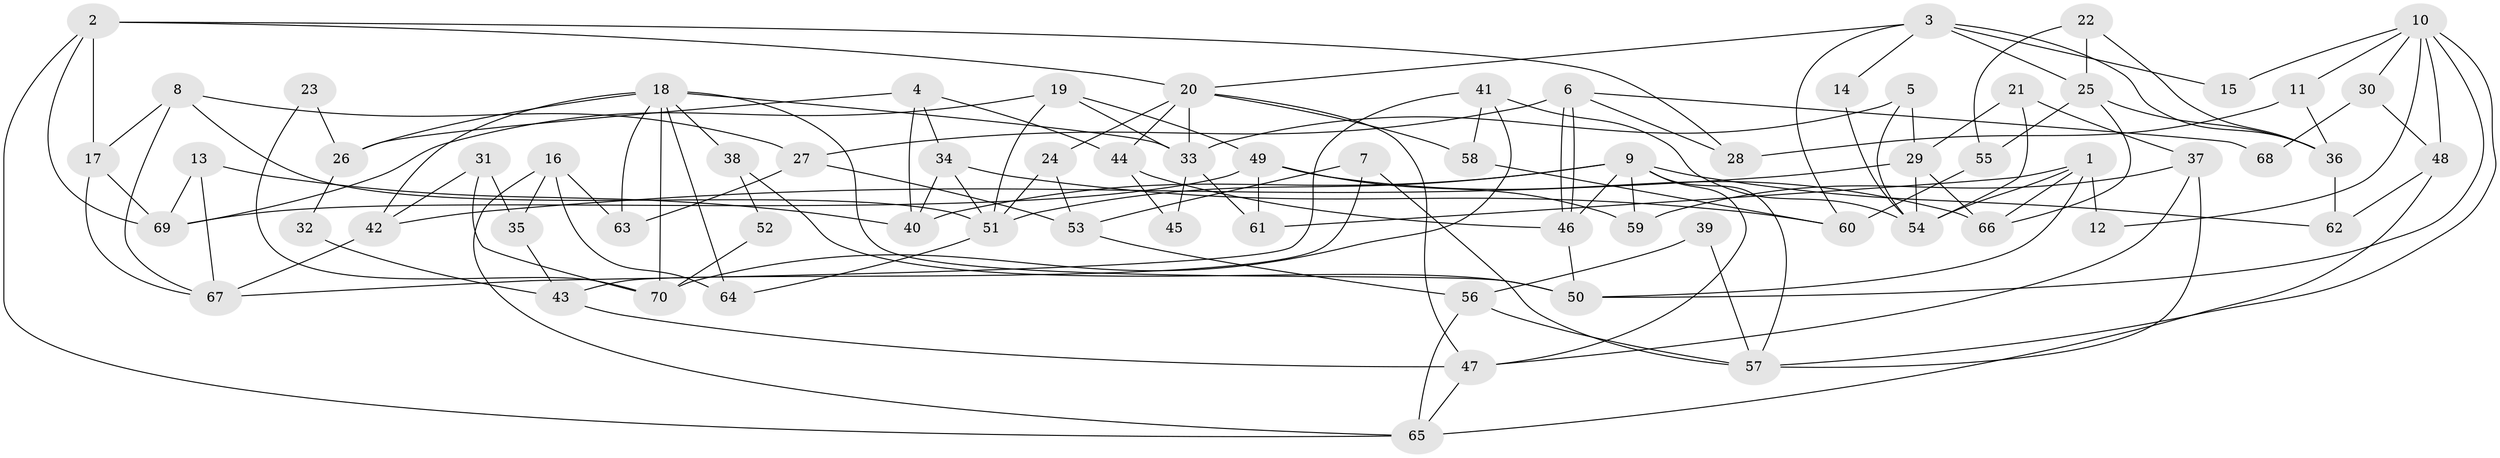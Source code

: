 // Generated by graph-tools (version 1.1) at 2025/50/03/09/25 03:50:05]
// undirected, 70 vertices, 140 edges
graph export_dot {
graph [start="1"]
  node [color=gray90,style=filled];
  1;
  2;
  3;
  4;
  5;
  6;
  7;
  8;
  9;
  10;
  11;
  12;
  13;
  14;
  15;
  16;
  17;
  18;
  19;
  20;
  21;
  22;
  23;
  24;
  25;
  26;
  27;
  28;
  29;
  30;
  31;
  32;
  33;
  34;
  35;
  36;
  37;
  38;
  39;
  40;
  41;
  42;
  43;
  44;
  45;
  46;
  47;
  48;
  49;
  50;
  51;
  52;
  53;
  54;
  55;
  56;
  57;
  58;
  59;
  60;
  61;
  62;
  63;
  64;
  65;
  66;
  67;
  68;
  69;
  70;
  1 -- 61;
  1 -- 54;
  1 -- 12;
  1 -- 50;
  1 -- 66;
  2 -- 69;
  2 -- 20;
  2 -- 17;
  2 -- 28;
  2 -- 65;
  3 -- 25;
  3 -- 60;
  3 -- 14;
  3 -- 15;
  3 -- 20;
  3 -- 36;
  4 -- 44;
  4 -- 40;
  4 -- 26;
  4 -- 34;
  5 -- 29;
  5 -- 33;
  5 -- 54;
  6 -- 46;
  6 -- 46;
  6 -- 27;
  6 -- 28;
  6 -- 68;
  7 -- 53;
  7 -- 57;
  7 -- 43;
  8 -- 51;
  8 -- 67;
  8 -- 17;
  8 -- 27;
  9 -- 46;
  9 -- 51;
  9 -- 40;
  9 -- 47;
  9 -- 57;
  9 -- 59;
  9 -- 62;
  10 -- 48;
  10 -- 11;
  10 -- 12;
  10 -- 15;
  10 -- 30;
  10 -- 50;
  10 -- 57;
  11 -- 28;
  11 -- 36;
  13 -- 40;
  13 -- 69;
  13 -- 67;
  14 -- 54;
  16 -- 35;
  16 -- 65;
  16 -- 63;
  16 -- 64;
  17 -- 67;
  17 -- 69;
  18 -- 50;
  18 -- 42;
  18 -- 26;
  18 -- 33;
  18 -- 38;
  18 -- 63;
  18 -- 64;
  18 -- 70;
  19 -- 49;
  19 -- 33;
  19 -- 51;
  19 -- 69;
  20 -- 24;
  20 -- 33;
  20 -- 44;
  20 -- 47;
  20 -- 58;
  21 -- 37;
  21 -- 54;
  21 -- 29;
  22 -- 36;
  22 -- 55;
  22 -- 25;
  23 -- 70;
  23 -- 26;
  24 -- 51;
  24 -- 53;
  25 -- 66;
  25 -- 36;
  25 -- 55;
  26 -- 32;
  27 -- 63;
  27 -- 53;
  29 -- 66;
  29 -- 42;
  29 -- 54;
  30 -- 48;
  30 -- 68;
  31 -- 42;
  31 -- 70;
  31 -- 35;
  32 -- 43;
  33 -- 45;
  33 -- 61;
  34 -- 51;
  34 -- 40;
  34 -- 60;
  35 -- 43;
  36 -- 62;
  37 -- 47;
  37 -- 57;
  37 -- 59;
  38 -- 50;
  38 -- 52;
  39 -- 56;
  39 -- 57;
  41 -- 67;
  41 -- 54;
  41 -- 58;
  41 -- 70;
  42 -- 67;
  43 -- 47;
  44 -- 46;
  44 -- 45;
  46 -- 50;
  47 -- 65;
  48 -- 65;
  48 -- 62;
  49 -- 59;
  49 -- 69;
  49 -- 61;
  49 -- 66;
  51 -- 64;
  52 -- 70;
  53 -- 56;
  55 -- 60;
  56 -- 57;
  56 -- 65;
  58 -- 60;
}

